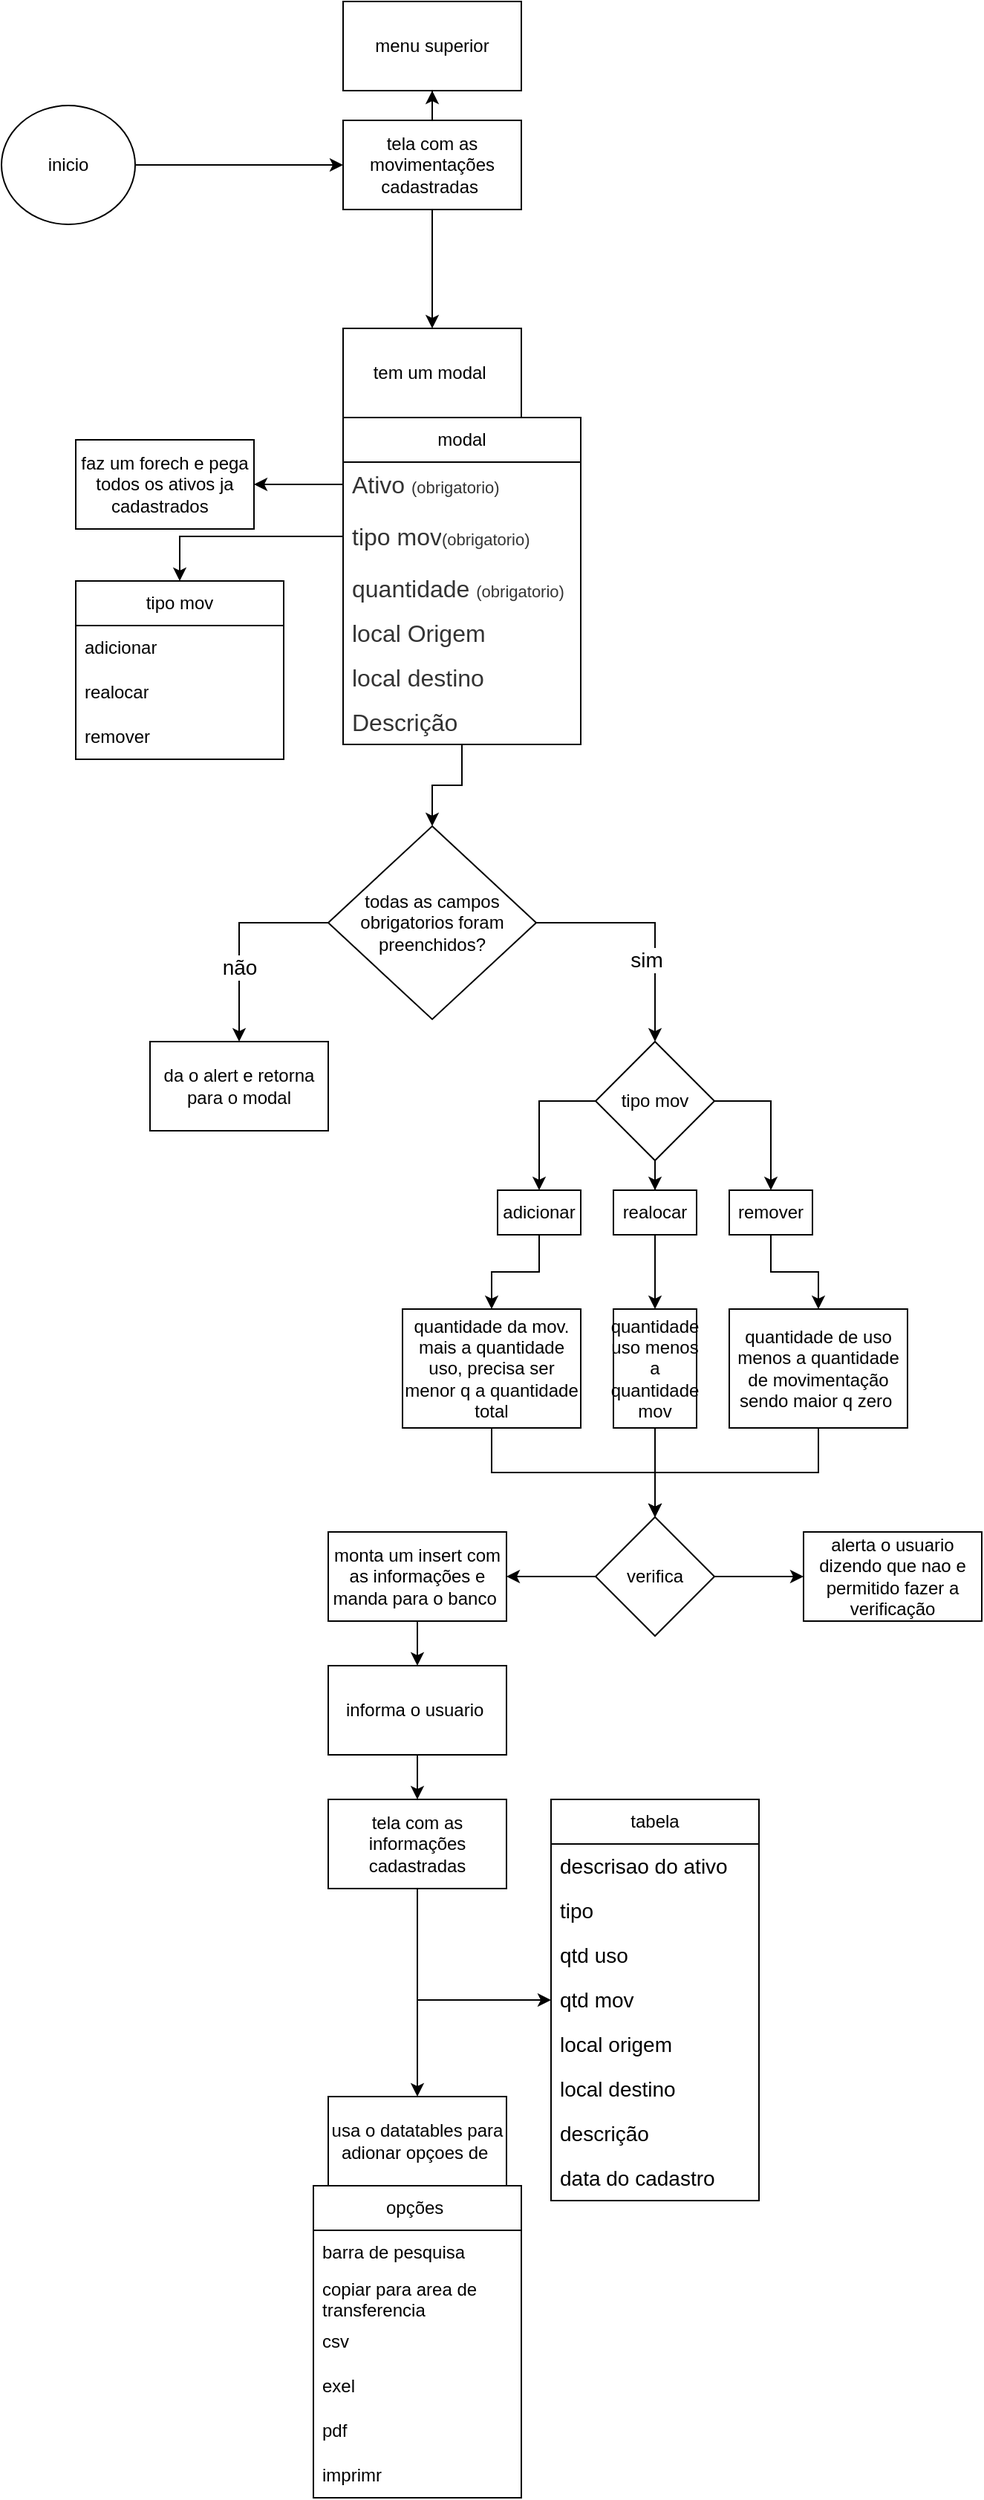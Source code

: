 <mxfile version="26.2.10">
  <diagram id="26EMkZlg8-GxgkMBtVY-" name="Página-1">
    <mxGraphModel dx="1428" dy="785" grid="1" gridSize="10" guides="1" tooltips="1" connect="1" arrows="1" fold="1" page="1" pageScale="1" pageWidth="827" pageHeight="1169" math="0" shadow="0">
      <root>
        <mxCell id="0" />
        <mxCell id="1" parent="0" />
        <mxCell id="ltcoZ4d-lcAb8agZyAOL-16" style="edgeStyle=orthogonalEdgeStyle;rounded=0;orthogonalLoop=1;jettySize=auto;html=1;entryX=0;entryY=0.5;entryDx=0;entryDy=0;" parent="1" source="ltcoZ4d-lcAb8agZyAOL-1" target="ltcoZ4d-lcAb8agZyAOL-2" edge="1">
          <mxGeometry relative="1" as="geometry" />
        </mxCell>
        <mxCell id="ltcoZ4d-lcAb8agZyAOL-1" value="inicio" style="ellipse;whiteSpace=wrap;html=1;" parent="1" vertex="1">
          <mxGeometry x="30" y="70" width="90" height="80" as="geometry" />
        </mxCell>
        <mxCell id="ltcoZ4d-lcAb8agZyAOL-4" value="" style="edgeStyle=orthogonalEdgeStyle;rounded=0;orthogonalLoop=1;jettySize=auto;html=1;" parent="1" source="ltcoZ4d-lcAb8agZyAOL-2" target="ltcoZ4d-lcAb8agZyAOL-3" edge="1">
          <mxGeometry relative="1" as="geometry" />
        </mxCell>
        <mxCell id="ltcoZ4d-lcAb8agZyAOL-28" value="" style="edgeStyle=orthogonalEdgeStyle;rounded=0;orthogonalLoop=1;jettySize=auto;html=1;" parent="1" source="ltcoZ4d-lcAb8agZyAOL-2" target="ltcoZ4d-lcAb8agZyAOL-27" edge="1">
          <mxGeometry relative="1" as="geometry" />
        </mxCell>
        <mxCell id="ltcoZ4d-lcAb8agZyAOL-2" value="tela com as movimentações cadastradas&amp;nbsp;" style="rounded=0;whiteSpace=wrap;html=1;" parent="1" vertex="1">
          <mxGeometry x="260" y="80" width="120" height="60" as="geometry" />
        </mxCell>
        <mxCell id="ltcoZ4d-lcAb8agZyAOL-3" value="tem um modal&amp;nbsp;" style="rounded=0;whiteSpace=wrap;html=1;" parent="1" vertex="1">
          <mxGeometry x="260" y="220" width="120" height="60" as="geometry" />
        </mxCell>
        <mxCell id="ZeA5eX5p3IxSHIirKeZi-7" style="edgeStyle=orthogonalEdgeStyle;rounded=0;orthogonalLoop=1;jettySize=auto;html=1;entryX=0.5;entryY=0;entryDx=0;entryDy=0;" parent="1" source="ltcoZ4d-lcAb8agZyAOL-6" target="ZeA5eX5p3IxSHIirKeZi-5" edge="1">
          <mxGeometry relative="1" as="geometry">
            <mxPoint x="320" y="550" as="targetPoint" />
          </mxGeometry>
        </mxCell>
        <mxCell id="ltcoZ4d-lcAb8agZyAOL-6" value="modal" style="swimlane;fontStyle=0;childLayout=stackLayout;horizontal=1;startSize=30;horizontalStack=0;resizeParent=1;resizeParentMax=0;resizeLast=0;collapsible=1;marginBottom=0;whiteSpace=wrap;html=1;" parent="1" vertex="1">
          <mxGeometry x="260" y="280" width="160" height="220" as="geometry" />
        </mxCell>
        <mxCell id="ltcoZ4d-lcAb8agZyAOL-7" value="&lt;span style=&quot;color: rgb(51, 51, 51); font-family: Arial, sans-serif; font-size: 16px; background-color: rgb(255, 255, 255);&quot;&gt;Ativo &lt;/span&gt;&lt;span style=&quot;color: rgb(51, 51, 51); font-family: Arial, sans-serif; background-color: rgb(255, 255, 255);&quot;&gt;&lt;font style=&quot;font-size: 11px;&quot;&gt;(obrigatorio)&lt;/font&gt;&lt;/span&gt;" style="text;strokeColor=none;fillColor=none;align=left;verticalAlign=middle;spacingLeft=4;spacingRight=4;overflow=hidden;points=[[0,0.5],[1,0.5]];portConstraint=eastwest;rotatable=0;whiteSpace=wrap;html=1;" parent="ltcoZ4d-lcAb8agZyAOL-6" vertex="1">
          <mxGeometry y="30" width="160" height="30" as="geometry" />
        </mxCell>
        <mxCell id="ltcoZ4d-lcAb8agZyAOL-8" value="&lt;span style=&quot;color: rgb(51, 51, 51); font-family: Arial, sans-serif; background-color: rgb(255, 255, 255); font-size: 16px;&quot;&gt;tipo mov&lt;/span&gt;&lt;span style=&quot;color: rgb(51, 51, 51); font-family: Arial, sans-serif; font-size: 11px; background-color: rgb(255, 255, 255);&quot;&gt;(obrigatorio)&lt;/span&gt;" style="text;strokeColor=none;fillColor=none;align=left;verticalAlign=middle;spacingLeft=4;spacingRight=4;overflow=hidden;points=[[0,0.5],[1,0.5]];portConstraint=eastwest;rotatable=0;whiteSpace=wrap;html=1;" parent="ltcoZ4d-lcAb8agZyAOL-6" vertex="1">
          <mxGeometry y="60" width="160" height="40" as="geometry" />
        </mxCell>
        <mxCell id="ltcoZ4d-lcAb8agZyAOL-9" value="&lt;span style=&quot;color: rgb(51, 51, 51); font-family: Arial, sans-serif; font-size: 16px; background-color: rgb(255, 255, 255);&quot;&gt;quantidade&amp;nbsp;&lt;/span&gt;&lt;span style=&quot;color: rgb(51, 51, 51); font-family: Arial, sans-serif; font-size: 11px; background-color: rgb(255, 255, 255);&quot;&gt;(obrigatorio)&amp;nbsp;&lt;/span&gt;" style="text;strokeColor=none;fillColor=none;align=left;verticalAlign=middle;spacingLeft=4;spacingRight=4;overflow=hidden;points=[[0,0.5],[1,0.5]];portConstraint=eastwest;rotatable=0;whiteSpace=wrap;html=1;" parent="ltcoZ4d-lcAb8agZyAOL-6" vertex="1">
          <mxGeometry y="100" width="160" height="30" as="geometry" />
        </mxCell>
        <mxCell id="ltcoZ4d-lcAb8agZyAOL-10" value="&lt;span style=&quot;color: rgb(51, 51, 51); font-family: Arial, sans-serif; font-size: 16px; background-color: rgb(255, 255, 255);&quot;&gt;local Origem&lt;/span&gt;" style="text;strokeColor=none;fillColor=none;align=left;verticalAlign=middle;spacingLeft=4;spacingRight=4;overflow=hidden;points=[[0,0.5],[1,0.5]];portConstraint=eastwest;rotatable=0;whiteSpace=wrap;html=1;" parent="ltcoZ4d-lcAb8agZyAOL-6" vertex="1">
          <mxGeometry y="130" width="160" height="30" as="geometry" />
        </mxCell>
        <mxCell id="ltcoZ4d-lcAb8agZyAOL-11" value="&lt;span style=&quot;color: rgb(51, 51, 51); font-family: Arial, sans-serif; font-size: 16px; background-color: rgb(255, 255, 255);&quot;&gt;local destino&lt;/span&gt;" style="text;strokeColor=none;fillColor=none;align=left;verticalAlign=middle;spacingLeft=4;spacingRight=4;overflow=hidden;points=[[0,0.5],[1,0.5]];portConstraint=eastwest;rotatable=0;whiteSpace=wrap;html=1;" parent="ltcoZ4d-lcAb8agZyAOL-6" vertex="1">
          <mxGeometry y="160" width="160" height="30" as="geometry" />
        </mxCell>
        <mxCell id="ltcoZ4d-lcAb8agZyAOL-12" value="&lt;span style=&quot;color: rgb(51, 51, 51); font-family: Arial, sans-serif; font-size: 16px; background-color: rgb(255, 255, 255);&quot;&gt;Descrição&lt;/span&gt;" style="text;strokeColor=none;fillColor=none;align=left;verticalAlign=middle;spacingLeft=4;spacingRight=4;overflow=hidden;points=[[0,0.5],[1,0.5]];portConstraint=eastwest;rotatable=0;whiteSpace=wrap;html=1;" parent="ltcoZ4d-lcAb8agZyAOL-6" vertex="1">
          <mxGeometry y="190" width="160" height="30" as="geometry" />
        </mxCell>
        <mxCell id="ltcoZ4d-lcAb8agZyAOL-17" value="tabela" style="swimlane;fontStyle=0;childLayout=stackLayout;horizontal=1;startSize=30;horizontalStack=0;resizeParent=1;resizeParentMax=0;resizeLast=0;collapsible=1;marginBottom=0;whiteSpace=wrap;html=1;" parent="1" vertex="1">
          <mxGeometry x="400" y="1210" width="140" height="270" as="geometry" />
        </mxCell>
        <mxCell id="ltcoZ4d-lcAb8agZyAOL-18" value="&lt;span style=&quot;font-family: Arial, sans-serif; font-size: 14px;&quot;&gt;descrisao do ativo&lt;/span&gt;" style="text;strokeColor=none;fillColor=none;align=left;verticalAlign=middle;spacingLeft=4;spacingRight=4;overflow=hidden;points=[[0,0.5],[1,0.5]];portConstraint=eastwest;rotatable=0;whiteSpace=wrap;html=1;" parent="ltcoZ4d-lcAb8agZyAOL-17" vertex="1">
          <mxGeometry y="30" width="140" height="30" as="geometry" />
        </mxCell>
        <mxCell id="ltcoZ4d-lcAb8agZyAOL-19" value="&lt;span style=&quot;font-family: Arial, sans-serif; font-size: 14px;&quot;&gt;tipo&lt;/span&gt;" style="text;strokeColor=none;fillColor=none;align=left;verticalAlign=middle;spacingLeft=4;spacingRight=4;overflow=hidden;points=[[0,0.5],[1,0.5]];portConstraint=eastwest;rotatable=0;whiteSpace=wrap;html=1;" parent="ltcoZ4d-lcAb8agZyAOL-17" vertex="1">
          <mxGeometry y="60" width="140" height="30" as="geometry" />
        </mxCell>
        <mxCell id="ltcoZ4d-lcAb8agZyAOL-20" value="&lt;span style=&quot;font-family: Arial, sans-serif; font-size: 14px;&quot;&gt;qtd uso&lt;/span&gt;" style="text;strokeColor=none;fillColor=none;align=left;verticalAlign=middle;spacingLeft=4;spacingRight=4;overflow=hidden;points=[[0,0.5],[1,0.5]];portConstraint=eastwest;rotatable=0;whiteSpace=wrap;html=1;" parent="ltcoZ4d-lcAb8agZyAOL-17" vertex="1">
          <mxGeometry y="90" width="140" height="30" as="geometry" />
        </mxCell>
        <mxCell id="ltcoZ4d-lcAb8agZyAOL-21" value="&lt;span style=&quot;font-family: Arial, sans-serif; font-size: 14px;&quot;&gt;qtd mov&lt;/span&gt;" style="text;strokeColor=none;fillColor=none;align=left;verticalAlign=middle;spacingLeft=4;spacingRight=4;overflow=hidden;points=[[0,0.5],[1,0.5]];portConstraint=eastwest;rotatable=0;whiteSpace=wrap;html=1;" parent="ltcoZ4d-lcAb8agZyAOL-17" vertex="1">
          <mxGeometry y="120" width="140" height="30" as="geometry" />
        </mxCell>
        <mxCell id="ltcoZ4d-lcAb8agZyAOL-22" value="&lt;span style=&quot;font-family: Arial, sans-serif; font-size: 14px;&quot;&gt;local origem&lt;/span&gt;" style="text;strokeColor=none;fillColor=none;align=left;verticalAlign=middle;spacingLeft=4;spacingRight=4;overflow=hidden;points=[[0,0.5],[1,0.5]];portConstraint=eastwest;rotatable=0;whiteSpace=wrap;html=1;" parent="ltcoZ4d-lcAb8agZyAOL-17" vertex="1">
          <mxGeometry y="150" width="140" height="30" as="geometry" />
        </mxCell>
        <mxCell id="ltcoZ4d-lcAb8agZyAOL-23" value="&lt;span style=&quot;font-family: Arial, sans-serif; font-size: 14px;&quot;&gt;local destino&lt;/span&gt;" style="text;strokeColor=none;fillColor=none;align=left;verticalAlign=middle;spacingLeft=4;spacingRight=4;overflow=hidden;points=[[0,0.5],[1,0.5]];portConstraint=eastwest;rotatable=0;whiteSpace=wrap;html=1;" parent="ltcoZ4d-lcAb8agZyAOL-17" vertex="1">
          <mxGeometry y="180" width="140" height="30" as="geometry" />
        </mxCell>
        <mxCell id="ltcoZ4d-lcAb8agZyAOL-24" value="&lt;span style=&quot;font-family: Arial, sans-serif; font-size: 14px;&quot;&gt;descrição&lt;/span&gt;" style="text;strokeColor=none;fillColor=none;align=left;verticalAlign=middle;spacingLeft=4;spacingRight=4;overflow=hidden;points=[[0,0.5],[1,0.5]];portConstraint=eastwest;rotatable=0;whiteSpace=wrap;html=1;" parent="ltcoZ4d-lcAb8agZyAOL-17" vertex="1">
          <mxGeometry y="210" width="140" height="30" as="geometry" />
        </mxCell>
        <mxCell id="ltcoZ4d-lcAb8agZyAOL-25" value="&lt;span style=&quot;font-family: Arial, sans-serif; font-size: 14px; text-align: center;&quot;&gt;data do cadastro&lt;/span&gt;" style="text;strokeColor=none;fillColor=none;align=left;verticalAlign=middle;spacingLeft=4;spacingRight=4;overflow=hidden;points=[[0,0.5],[1,0.5]];portConstraint=eastwest;rotatable=0;whiteSpace=wrap;html=1;" parent="ltcoZ4d-lcAb8agZyAOL-17" vertex="1">
          <mxGeometry y="240" width="140" height="30" as="geometry" />
        </mxCell>
        <mxCell id="ltcoZ4d-lcAb8agZyAOL-27" value="menu superior" style="rounded=0;whiteSpace=wrap;html=1;" parent="1" vertex="1">
          <mxGeometry x="260" width="120" height="60" as="geometry" />
        </mxCell>
        <mxCell id="ZeA5eX5p3IxSHIirKeZi-1" style="edgeStyle=orthogonalEdgeStyle;rounded=0;orthogonalLoop=1;jettySize=auto;html=1;entryX=0.5;entryY=0;entryDx=0;entryDy=0;" parent="1" source="ZeA5eX5p3IxSHIirKeZi-5" target="ZeA5eX5p3IxSHIirKeZi-17" edge="1">
          <mxGeometry relative="1" as="geometry">
            <mxPoint x="460" y="700" as="targetPoint" />
          </mxGeometry>
        </mxCell>
        <mxCell id="ZeA5eX5p3IxSHIirKeZi-2" value="&lt;font style=&quot;font-size: 14px;&quot;&gt;sim&lt;/font&gt;" style="edgeLabel;html=1;align=center;verticalAlign=middle;resizable=0;points=[];" parent="ZeA5eX5p3IxSHIirKeZi-1" vertex="1" connectable="0">
          <mxGeometry x="-0.177" y="1" relative="1" as="geometry">
            <mxPoint x="8" y="26" as="offset" />
          </mxGeometry>
        </mxCell>
        <mxCell id="ZeA5eX5p3IxSHIirKeZi-3" style="edgeStyle=orthogonalEdgeStyle;rounded=0;orthogonalLoop=1;jettySize=auto;html=1;entryX=0.5;entryY=0;entryDx=0;entryDy=0;" parent="1" source="ZeA5eX5p3IxSHIirKeZi-5" target="ZeA5eX5p3IxSHIirKeZi-6" edge="1">
          <mxGeometry relative="1" as="geometry">
            <mxPoint x="210" y="695" as="targetPoint" />
            <Array as="points">
              <mxPoint x="190" y="620" />
              <mxPoint x="190" y="700" />
            </Array>
          </mxGeometry>
        </mxCell>
        <mxCell id="ZeA5eX5p3IxSHIirKeZi-4" value="&lt;font style=&quot;font-size: 14px;&quot;&gt;não&lt;/font&gt;" style="edgeLabel;html=1;align=center;verticalAlign=middle;resizable=0;points=[];" parent="ZeA5eX5p3IxSHIirKeZi-3" vertex="1" connectable="0">
          <mxGeometry x="-0.652" relative="1" as="geometry">
            <mxPoint x="-36" y="30" as="offset" />
          </mxGeometry>
        </mxCell>
        <mxCell id="ZeA5eX5p3IxSHIirKeZi-5" value="todas as campos obrigatorios foram preenchidos?" style="rhombus;whiteSpace=wrap;html=1;fontStyle=0;startSize=30;" parent="1" vertex="1">
          <mxGeometry x="250" y="555" width="140" height="130" as="geometry" />
        </mxCell>
        <mxCell id="ZeA5eX5p3IxSHIirKeZi-6" value="da o alert e retorna para o modal" style="rounded=0;whiteSpace=wrap;html=1;" parent="1" vertex="1">
          <mxGeometry x="130" y="700" width="120" height="60" as="geometry" />
        </mxCell>
        <mxCell id="QydJyqNSwJdFahfFE0Et-13" style="edgeStyle=orthogonalEdgeStyle;rounded=0;orthogonalLoop=1;jettySize=auto;html=1;entryX=0.5;entryY=0;entryDx=0;entryDy=0;" parent="1" source="ZeA5eX5p3IxSHIirKeZi-17" target="QydJyqNSwJdFahfFE0Et-9" edge="1">
          <mxGeometry relative="1" as="geometry" />
        </mxCell>
        <mxCell id="QydJyqNSwJdFahfFE0Et-14" style="edgeStyle=orthogonalEdgeStyle;rounded=0;orthogonalLoop=1;jettySize=auto;html=1;entryX=0.5;entryY=0;entryDx=0;entryDy=0;" parent="1" source="ZeA5eX5p3IxSHIirKeZi-17" target="QydJyqNSwJdFahfFE0Et-12" edge="1">
          <mxGeometry relative="1" as="geometry" />
        </mxCell>
        <mxCell id="QydJyqNSwJdFahfFE0Et-15" value="" style="edgeStyle=orthogonalEdgeStyle;rounded=0;orthogonalLoop=1;jettySize=auto;html=1;" parent="1" source="ZeA5eX5p3IxSHIirKeZi-17" target="QydJyqNSwJdFahfFE0Et-11" edge="1">
          <mxGeometry relative="1" as="geometry" />
        </mxCell>
        <mxCell id="ZeA5eX5p3IxSHIirKeZi-17" value="tipo mov" style="rhombus;whiteSpace=wrap;html=1;rounded=0;" parent="1" vertex="1">
          <mxGeometry x="430" y="700" width="80" height="80" as="geometry" />
        </mxCell>
        <mxCell id="QydJyqNSwJdFahfFE0Et-3" value="faz um forech e pega todos os ativos ja cadastrados&amp;nbsp;&amp;nbsp;" style="rounded=0;whiteSpace=wrap;html=1;" parent="1" vertex="1">
          <mxGeometry x="80" y="295" width="120" height="60" as="geometry" />
        </mxCell>
        <mxCell id="QydJyqNSwJdFahfFE0Et-2" style="edgeStyle=orthogonalEdgeStyle;rounded=0;orthogonalLoop=1;jettySize=auto;html=1;" parent="1" source="ltcoZ4d-lcAb8agZyAOL-7" target="QydJyqNSwJdFahfFE0Et-3" edge="1">
          <mxGeometry relative="1" as="geometry">
            <mxPoint x="190" y="325" as="targetPoint" />
          </mxGeometry>
        </mxCell>
        <mxCell id="QydJyqNSwJdFahfFE0Et-4" value="tipo mov" style="swimlane;fontStyle=0;childLayout=stackLayout;horizontal=1;startSize=30;horizontalStack=0;resizeParent=1;resizeParentMax=0;resizeLast=0;collapsible=1;marginBottom=0;whiteSpace=wrap;html=1;" parent="1" vertex="1">
          <mxGeometry x="80" y="390" width="140" height="120" as="geometry" />
        </mxCell>
        <mxCell id="QydJyqNSwJdFahfFE0Et-5" value="adicionar" style="text;strokeColor=none;fillColor=none;align=left;verticalAlign=middle;spacingLeft=4;spacingRight=4;overflow=hidden;points=[[0,0.5],[1,0.5]];portConstraint=eastwest;rotatable=0;whiteSpace=wrap;html=1;" parent="QydJyqNSwJdFahfFE0Et-4" vertex="1">
          <mxGeometry y="30" width="140" height="30" as="geometry" />
        </mxCell>
        <mxCell id="QydJyqNSwJdFahfFE0Et-6" value="realocar" style="text;strokeColor=none;fillColor=none;align=left;verticalAlign=middle;spacingLeft=4;spacingRight=4;overflow=hidden;points=[[0,0.5],[1,0.5]];portConstraint=eastwest;rotatable=0;whiteSpace=wrap;html=1;" parent="QydJyqNSwJdFahfFE0Et-4" vertex="1">
          <mxGeometry y="60" width="140" height="30" as="geometry" />
        </mxCell>
        <mxCell id="QydJyqNSwJdFahfFE0Et-7" value="remover" style="text;strokeColor=none;fillColor=none;align=left;verticalAlign=middle;spacingLeft=4;spacingRight=4;overflow=hidden;points=[[0,0.5],[1,0.5]];portConstraint=eastwest;rotatable=0;whiteSpace=wrap;html=1;" parent="QydJyqNSwJdFahfFE0Et-4" vertex="1">
          <mxGeometry y="90" width="140" height="30" as="geometry" />
        </mxCell>
        <mxCell id="QydJyqNSwJdFahfFE0Et-8" style="edgeStyle=orthogonalEdgeStyle;rounded=0;orthogonalLoop=1;jettySize=auto;html=1;entryX=0.5;entryY=0;entryDx=0;entryDy=0;" parent="1" source="ltcoZ4d-lcAb8agZyAOL-8" target="QydJyqNSwJdFahfFE0Et-4" edge="1">
          <mxGeometry relative="1" as="geometry" />
        </mxCell>
        <mxCell id="QydJyqNSwJdFahfFE0Et-17" value="" style="edgeStyle=orthogonalEdgeStyle;rounded=0;orthogonalLoop=1;jettySize=auto;html=1;" parent="1" source="QydJyqNSwJdFahfFE0Et-9" target="QydJyqNSwJdFahfFE0Et-16" edge="1">
          <mxGeometry relative="1" as="geometry" />
        </mxCell>
        <mxCell id="QydJyqNSwJdFahfFE0Et-9" value="adicionar" style="rounded=0;whiteSpace=wrap;html=1;" parent="1" vertex="1">
          <mxGeometry x="364" y="800" width="56" height="30" as="geometry" />
        </mxCell>
        <mxCell id="QydJyqNSwJdFahfFE0Et-19" value="" style="edgeStyle=orthogonalEdgeStyle;rounded=0;orthogonalLoop=1;jettySize=auto;html=1;" parent="1" source="QydJyqNSwJdFahfFE0Et-11" target="QydJyqNSwJdFahfFE0Et-18" edge="1">
          <mxGeometry relative="1" as="geometry" />
        </mxCell>
        <mxCell id="QydJyqNSwJdFahfFE0Et-11" value="realocar" style="rounded=0;whiteSpace=wrap;html=1;" parent="1" vertex="1">
          <mxGeometry x="442" y="800" width="56" height="30" as="geometry" />
        </mxCell>
        <mxCell id="QydJyqNSwJdFahfFE0Et-23" style="edgeStyle=orthogonalEdgeStyle;rounded=0;orthogonalLoop=1;jettySize=auto;html=1;entryX=0.5;entryY=0;entryDx=0;entryDy=0;" parent="1" source="QydJyqNSwJdFahfFE0Et-12" target="QydJyqNSwJdFahfFE0Et-22" edge="1">
          <mxGeometry relative="1" as="geometry" />
        </mxCell>
        <mxCell id="QydJyqNSwJdFahfFE0Et-12" value="remover" style="rounded=0;whiteSpace=wrap;html=1;" parent="1" vertex="1">
          <mxGeometry x="520" y="800" width="56" height="30" as="geometry" />
        </mxCell>
        <mxCell id="QydJyqNSwJdFahfFE0Et-27" style="edgeStyle=orthogonalEdgeStyle;rounded=0;orthogonalLoop=1;jettySize=auto;html=1;entryX=0.5;entryY=0;entryDx=0;entryDy=0;exitX=0.5;exitY=1;exitDx=0;exitDy=0;" parent="1" source="QydJyqNSwJdFahfFE0Et-16" target="QydJyqNSwJdFahfFE0Et-24" edge="1">
          <mxGeometry relative="1" as="geometry" />
        </mxCell>
        <mxCell id="QydJyqNSwJdFahfFE0Et-16" value="quantidade da mov. mais a quantidade uso, precisa ser menor q a quantidade total" style="whiteSpace=wrap;html=1;rounded=0;" parent="1" vertex="1">
          <mxGeometry x="300" y="880" width="120" height="80" as="geometry" />
        </mxCell>
        <mxCell id="QydJyqNSwJdFahfFE0Et-26" value="" style="edgeStyle=orthogonalEdgeStyle;rounded=0;orthogonalLoop=1;jettySize=auto;html=1;" parent="1" source="QydJyqNSwJdFahfFE0Et-18" target="QydJyqNSwJdFahfFE0Et-24" edge="1">
          <mxGeometry relative="1" as="geometry" />
        </mxCell>
        <mxCell id="QydJyqNSwJdFahfFE0Et-18" value="quantidade uso menos a quantidade mov" style="rounded=0;whiteSpace=wrap;html=1;" parent="1" vertex="1">
          <mxGeometry x="442" y="880" width="56" height="80" as="geometry" />
        </mxCell>
        <mxCell id="QydJyqNSwJdFahfFE0Et-25" style="edgeStyle=orthogonalEdgeStyle;rounded=0;orthogonalLoop=1;jettySize=auto;html=1;entryX=0.5;entryY=0;entryDx=0;entryDy=0;" parent="1" source="QydJyqNSwJdFahfFE0Et-22" target="QydJyqNSwJdFahfFE0Et-24" edge="1">
          <mxGeometry relative="1" as="geometry">
            <Array as="points">
              <mxPoint x="580" y="990" />
              <mxPoint x="470" y="990" />
            </Array>
          </mxGeometry>
        </mxCell>
        <mxCell id="QydJyqNSwJdFahfFE0Et-22" value="quantidade de uso menos a quantidade de movimentação sendo maior q zero&amp;nbsp;" style="whiteSpace=wrap;html=1;rounded=0;" parent="1" vertex="1">
          <mxGeometry x="520" y="880" width="120" height="80" as="geometry" />
        </mxCell>
        <mxCell id="QydJyqNSwJdFahfFE0Et-29" value="" style="edgeStyle=orthogonalEdgeStyle;rounded=0;orthogonalLoop=1;jettySize=auto;html=1;" parent="1" source="QydJyqNSwJdFahfFE0Et-24" target="QydJyqNSwJdFahfFE0Et-28" edge="1">
          <mxGeometry relative="1" as="geometry" />
        </mxCell>
        <mxCell id="QydJyqNSwJdFahfFE0Et-31" value="" style="edgeStyle=orthogonalEdgeStyle;rounded=0;orthogonalLoop=1;jettySize=auto;html=1;" parent="1" source="QydJyqNSwJdFahfFE0Et-24" target="QydJyqNSwJdFahfFE0Et-30" edge="1">
          <mxGeometry relative="1" as="geometry" />
        </mxCell>
        <mxCell id="QydJyqNSwJdFahfFE0Et-24" value="verifica" style="rhombus;whiteSpace=wrap;html=1;" parent="1" vertex="1">
          <mxGeometry x="430" y="1020" width="80" height="80" as="geometry" />
        </mxCell>
        <mxCell id="QydJyqNSwJdFahfFE0Et-28" value="alerta o usuario dizendo que nao e permitido fazer a verificação" style="whiteSpace=wrap;html=1;" parent="1" vertex="1">
          <mxGeometry x="570" y="1030" width="120" height="60" as="geometry" />
        </mxCell>
        <mxCell id="QydJyqNSwJdFahfFE0Et-33" value="" style="edgeStyle=orthogonalEdgeStyle;rounded=0;orthogonalLoop=1;jettySize=auto;html=1;" parent="1" source="QydJyqNSwJdFahfFE0Et-30" target="QydJyqNSwJdFahfFE0Et-32" edge="1">
          <mxGeometry relative="1" as="geometry" />
        </mxCell>
        <mxCell id="QydJyqNSwJdFahfFE0Et-30" value="monta um insert com as informações e manda para o banco&amp;nbsp;" style="whiteSpace=wrap;html=1;" parent="1" vertex="1">
          <mxGeometry x="250" y="1030" width="120" height="60" as="geometry" />
        </mxCell>
        <mxCell id="QydJyqNSwJdFahfFE0Et-35" value="" style="edgeStyle=orthogonalEdgeStyle;rounded=0;orthogonalLoop=1;jettySize=auto;html=1;" parent="1" source="QydJyqNSwJdFahfFE0Et-32" target="QydJyqNSwJdFahfFE0Et-34" edge="1">
          <mxGeometry relative="1" as="geometry" />
        </mxCell>
        <mxCell id="QydJyqNSwJdFahfFE0Et-32" value="informa o usuario&amp;nbsp;" style="whiteSpace=wrap;html=1;" parent="1" vertex="1">
          <mxGeometry x="250" y="1120" width="120" height="60" as="geometry" />
        </mxCell>
        <mxCell id="QydJyqNSwJdFahfFE0Et-37" style="edgeStyle=orthogonalEdgeStyle;rounded=0;orthogonalLoop=1;jettySize=auto;html=1;entryX=0;entryY=0.5;entryDx=0;entryDy=0;" parent="1" source="QydJyqNSwJdFahfFE0Et-34" target="ltcoZ4d-lcAb8agZyAOL-21" edge="1">
          <mxGeometry relative="1" as="geometry" />
        </mxCell>
        <mxCell id="QydJyqNSwJdFahfFE0Et-39" value="" style="edgeStyle=orthogonalEdgeStyle;rounded=0;orthogonalLoop=1;jettySize=auto;html=1;" parent="1" source="QydJyqNSwJdFahfFE0Et-34" target="QydJyqNSwJdFahfFE0Et-38" edge="1">
          <mxGeometry relative="1" as="geometry" />
        </mxCell>
        <mxCell id="QydJyqNSwJdFahfFE0Et-34" value="tela com as informações cadastradas" style="whiteSpace=wrap;html=1;" parent="1" vertex="1">
          <mxGeometry x="250" y="1210" width="120" height="60" as="geometry" />
        </mxCell>
        <mxCell id="QydJyqNSwJdFahfFE0Et-38" value="usa o datatables para adionar opçoes de&amp;nbsp;" style="whiteSpace=wrap;html=1;" parent="1" vertex="1">
          <mxGeometry x="250" y="1410" width="120" height="60" as="geometry" />
        </mxCell>
        <mxCell id="QydJyqNSwJdFahfFE0Et-40" value="opções&amp;nbsp;" style="swimlane;fontStyle=0;childLayout=stackLayout;horizontal=1;startSize=30;horizontalStack=0;resizeParent=1;resizeParentMax=0;resizeLast=0;collapsible=1;marginBottom=0;whiteSpace=wrap;html=1;" parent="1" vertex="1">
          <mxGeometry x="240" y="1470" width="140" height="210" as="geometry" />
        </mxCell>
        <mxCell id="QydJyqNSwJdFahfFE0Et-41" value="barra de pesquisa" style="text;strokeColor=none;fillColor=none;align=left;verticalAlign=middle;spacingLeft=4;spacingRight=4;overflow=hidden;points=[[0,0.5],[1,0.5]];portConstraint=eastwest;rotatable=0;whiteSpace=wrap;html=1;" parent="QydJyqNSwJdFahfFE0Et-40" vertex="1">
          <mxGeometry y="30" width="140" height="30" as="geometry" />
        </mxCell>
        <mxCell id="QydJyqNSwJdFahfFE0Et-42" value="copiar para area de transferencia&amp;nbsp;" style="text;strokeColor=none;fillColor=none;align=left;verticalAlign=middle;spacingLeft=4;spacingRight=4;overflow=hidden;points=[[0,0.5],[1,0.5]];portConstraint=eastwest;rotatable=0;whiteSpace=wrap;html=1;" parent="QydJyqNSwJdFahfFE0Et-40" vertex="1">
          <mxGeometry y="60" width="140" height="30" as="geometry" />
        </mxCell>
        <mxCell id="QydJyqNSwJdFahfFE0Et-43" value="csv" style="text;strokeColor=none;fillColor=none;align=left;verticalAlign=middle;spacingLeft=4;spacingRight=4;overflow=hidden;points=[[0,0.5],[1,0.5]];portConstraint=eastwest;rotatable=0;whiteSpace=wrap;html=1;" parent="QydJyqNSwJdFahfFE0Et-40" vertex="1">
          <mxGeometry y="90" width="140" height="30" as="geometry" />
        </mxCell>
        <mxCell id="QydJyqNSwJdFahfFE0Et-44" value="exel" style="text;strokeColor=none;fillColor=none;align=left;verticalAlign=middle;spacingLeft=4;spacingRight=4;overflow=hidden;points=[[0,0.5],[1,0.5]];portConstraint=eastwest;rotatable=0;whiteSpace=wrap;html=1;" parent="QydJyqNSwJdFahfFE0Et-40" vertex="1">
          <mxGeometry y="120" width="140" height="30" as="geometry" />
        </mxCell>
        <mxCell id="QydJyqNSwJdFahfFE0Et-45" value="pdf" style="text;strokeColor=none;fillColor=none;align=left;verticalAlign=middle;spacingLeft=4;spacingRight=4;overflow=hidden;points=[[0,0.5],[1,0.5]];portConstraint=eastwest;rotatable=0;whiteSpace=wrap;html=1;" parent="QydJyqNSwJdFahfFE0Et-40" vertex="1">
          <mxGeometry y="150" width="140" height="30" as="geometry" />
        </mxCell>
        <mxCell id="QydJyqNSwJdFahfFE0Et-46" value="imprimr" style="text;strokeColor=none;fillColor=none;align=left;verticalAlign=middle;spacingLeft=4;spacingRight=4;overflow=hidden;points=[[0,0.5],[1,0.5]];portConstraint=eastwest;rotatable=0;whiteSpace=wrap;html=1;" parent="QydJyqNSwJdFahfFE0Et-40" vertex="1">
          <mxGeometry y="180" width="140" height="30" as="geometry" />
        </mxCell>
      </root>
    </mxGraphModel>
  </diagram>
</mxfile>
